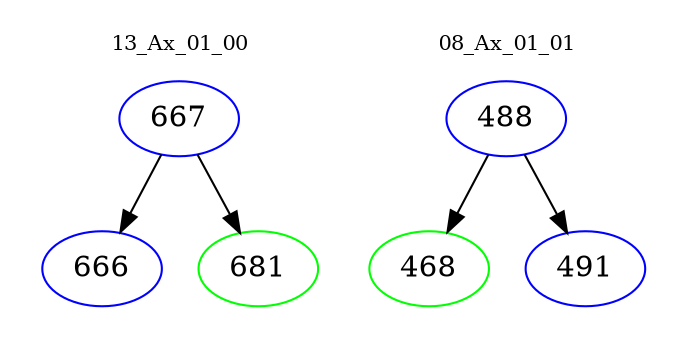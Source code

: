 digraph{
subgraph cluster_0 {
color = white
label = "13_Ax_01_00";
fontsize=10;
T0_667 [label="667", color="blue"]
T0_667 -> T0_666 [color="black"]
T0_666 [label="666", color="blue"]
T0_667 -> T0_681 [color="black"]
T0_681 [label="681", color="green"]
}
subgraph cluster_1 {
color = white
label = "08_Ax_01_01";
fontsize=10;
T1_488 [label="488", color="blue"]
T1_488 -> T1_468 [color="black"]
T1_468 [label="468", color="green"]
T1_488 -> T1_491 [color="black"]
T1_491 [label="491", color="blue"]
}
}
